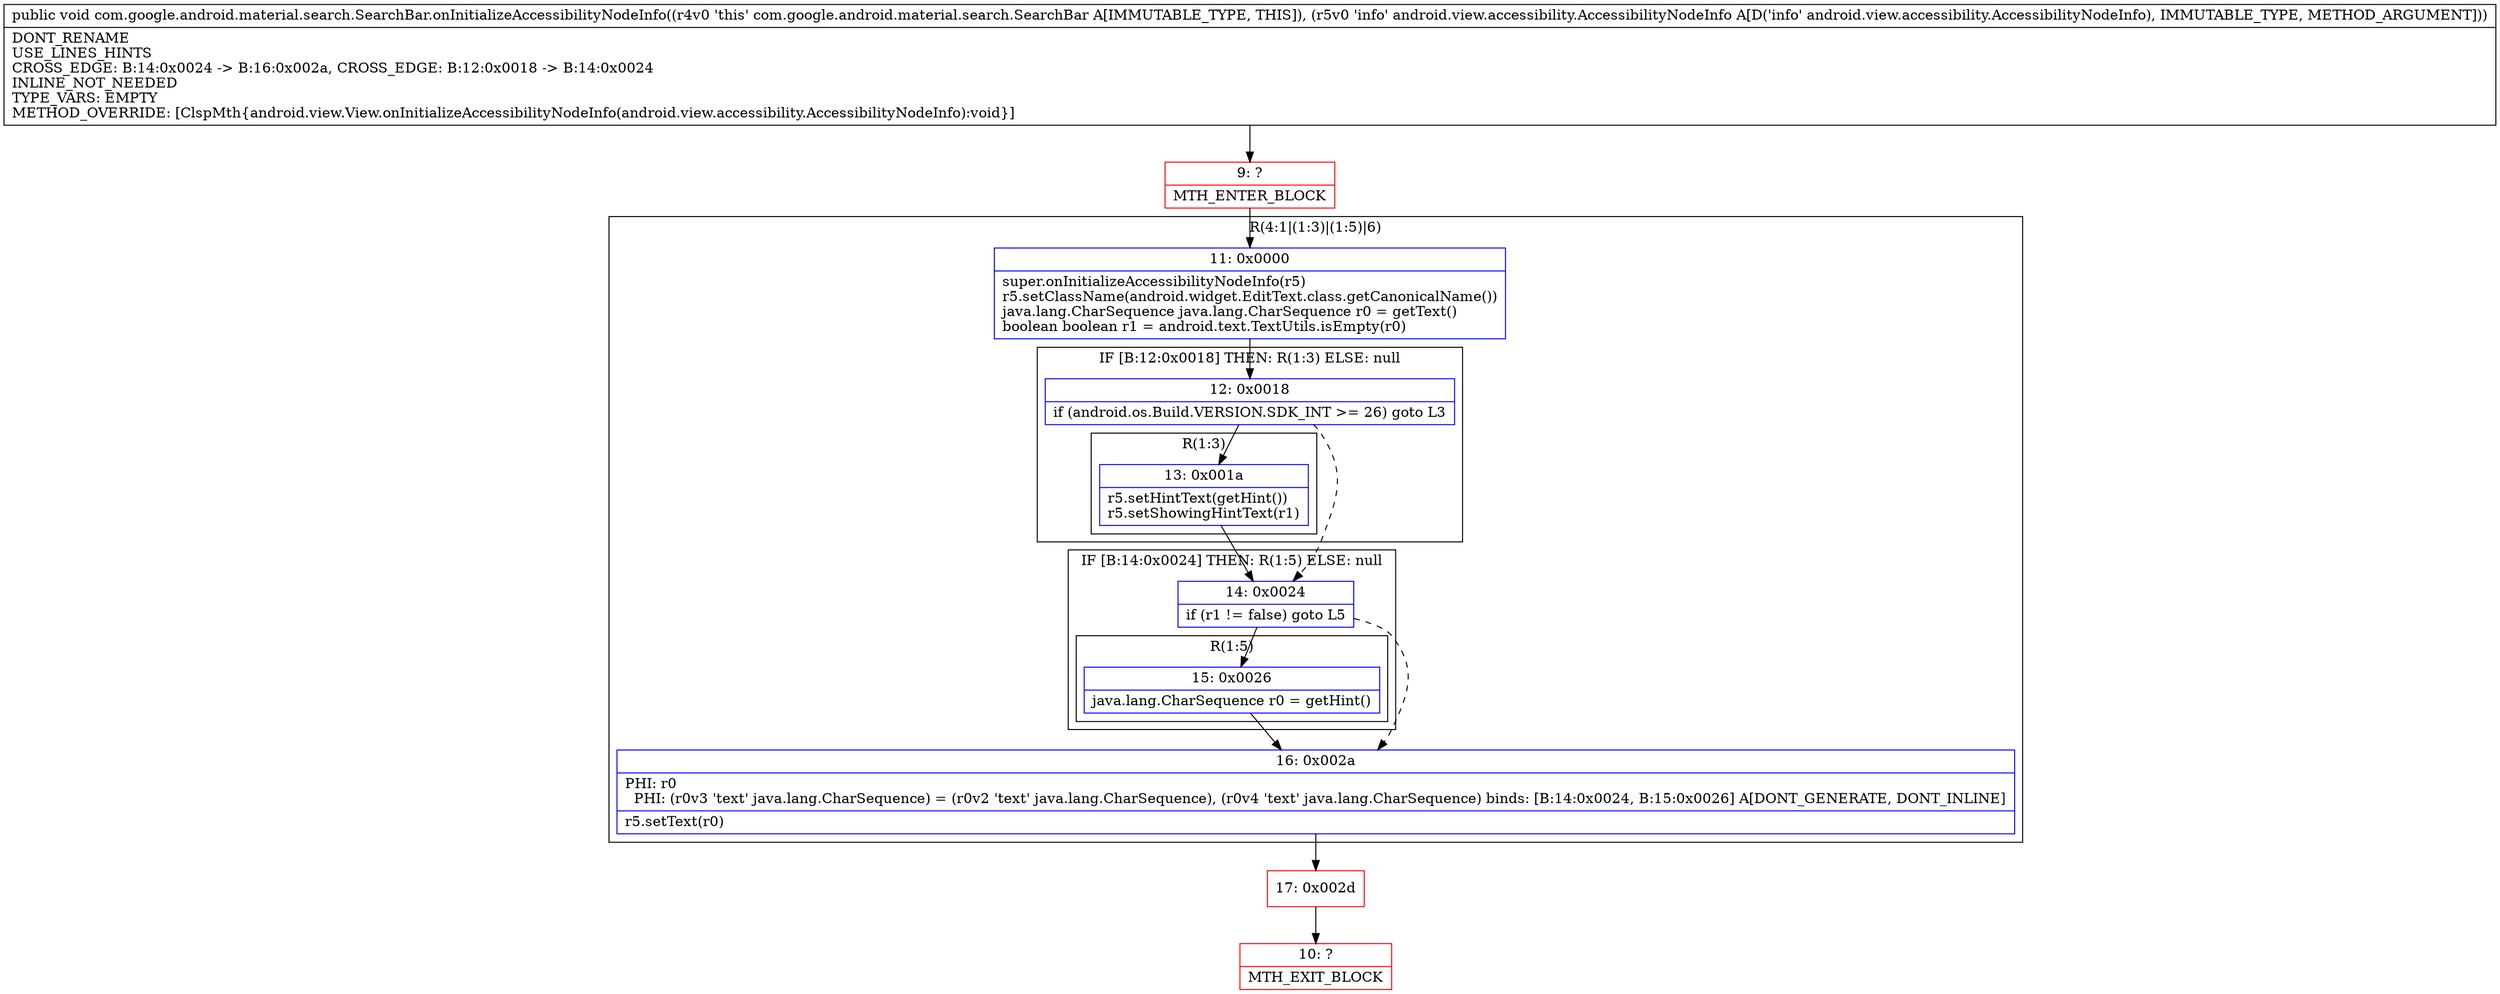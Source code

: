 digraph "CFG forcom.google.android.material.search.SearchBar.onInitializeAccessibilityNodeInfo(Landroid\/view\/accessibility\/AccessibilityNodeInfo;)V" {
subgraph cluster_Region_1360621859 {
label = "R(4:1|(1:3)|(1:5)|6)";
node [shape=record,color=blue];
Node_11 [shape=record,label="{11\:\ 0x0000|super.onInitializeAccessibilityNodeInfo(r5)\lr5.setClassName(android.widget.EditText.class.getCanonicalName())\ljava.lang.CharSequence java.lang.CharSequence r0 = getText()\lboolean boolean r1 = android.text.TextUtils.isEmpty(r0)\l}"];
subgraph cluster_IfRegion_125364301 {
label = "IF [B:12:0x0018] THEN: R(1:3) ELSE: null";
node [shape=record,color=blue];
Node_12 [shape=record,label="{12\:\ 0x0018|if (android.os.Build.VERSION.SDK_INT \>= 26) goto L3\l}"];
subgraph cluster_Region_473623734 {
label = "R(1:3)";
node [shape=record,color=blue];
Node_13 [shape=record,label="{13\:\ 0x001a|r5.setHintText(getHint())\lr5.setShowingHintText(r1)\l}"];
}
}
subgraph cluster_IfRegion_388890942 {
label = "IF [B:14:0x0024] THEN: R(1:5) ELSE: null";
node [shape=record,color=blue];
Node_14 [shape=record,label="{14\:\ 0x0024|if (r1 != false) goto L5\l}"];
subgraph cluster_Region_212761462 {
label = "R(1:5)";
node [shape=record,color=blue];
Node_15 [shape=record,label="{15\:\ 0x0026|java.lang.CharSequence r0 = getHint()\l}"];
}
}
Node_16 [shape=record,label="{16\:\ 0x002a|PHI: r0 \l  PHI: (r0v3 'text' java.lang.CharSequence) = (r0v2 'text' java.lang.CharSequence), (r0v4 'text' java.lang.CharSequence) binds: [B:14:0x0024, B:15:0x0026] A[DONT_GENERATE, DONT_INLINE]\l|r5.setText(r0)\l}"];
}
Node_9 [shape=record,color=red,label="{9\:\ ?|MTH_ENTER_BLOCK\l}"];
Node_17 [shape=record,color=red,label="{17\:\ 0x002d}"];
Node_10 [shape=record,color=red,label="{10\:\ ?|MTH_EXIT_BLOCK\l}"];
MethodNode[shape=record,label="{public void com.google.android.material.search.SearchBar.onInitializeAccessibilityNodeInfo((r4v0 'this' com.google.android.material.search.SearchBar A[IMMUTABLE_TYPE, THIS]), (r5v0 'info' android.view.accessibility.AccessibilityNodeInfo A[D('info' android.view.accessibility.AccessibilityNodeInfo), IMMUTABLE_TYPE, METHOD_ARGUMENT]))  | DONT_RENAME\lUSE_LINES_HINTS\lCROSS_EDGE: B:14:0x0024 \-\> B:16:0x002a, CROSS_EDGE: B:12:0x0018 \-\> B:14:0x0024\lINLINE_NOT_NEEDED\lTYPE_VARS: EMPTY\lMETHOD_OVERRIDE: [ClspMth\{android.view.View.onInitializeAccessibilityNodeInfo(android.view.accessibility.AccessibilityNodeInfo):void\}]\l}"];
MethodNode -> Node_9;Node_11 -> Node_12;
Node_12 -> Node_13;
Node_12 -> Node_14[style=dashed];
Node_13 -> Node_14;
Node_14 -> Node_15;
Node_14 -> Node_16[style=dashed];
Node_15 -> Node_16;
Node_16 -> Node_17;
Node_9 -> Node_11;
Node_17 -> Node_10;
}

